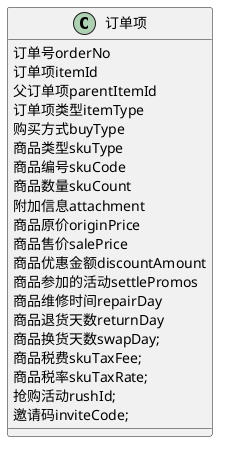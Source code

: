 @startuml


class 订单项 {
	 订单号orderNo
	 订单项itemId
	 父订单项parentItemId
	 订单项类型itemType
	 购买方式buyType
	 商品类型skuType
	 商品编号skuCode
	 商品数量skuCount
	 附加信息attachment
	 商品原价originPrice
	 商品售价salePrice
	 商品优惠金额discountAmount
	 商品参加的活动settlePromos
	 商品维修时间repairDay
	 商品退货天数returnDay
	 商品换货天数swapDay;
	 商品税费skuTaxFee;
	 商品税率skuTaxRate;
	 抢购活动rushId;
	 邀请码inviteCode;

}

@enduml